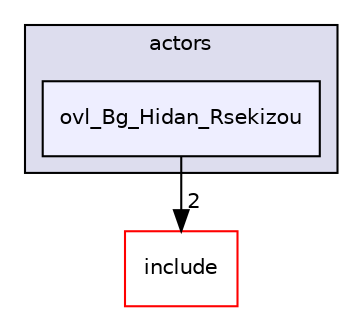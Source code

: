 digraph "src/overlays/actors/ovl_Bg_Hidan_Rsekizou" {
  compound=true
  node [ fontsize="10", fontname="Helvetica"];
  edge [ labelfontsize="10", labelfontname="Helvetica"];
  subgraph clusterdir_e93473484be31ce7bcb356bd643a22f8 {
    graph [ bgcolor="#ddddee", pencolor="black", label="actors" fontname="Helvetica", fontsize="10", URL="dir_e93473484be31ce7bcb356bd643a22f8.html"]
  dir_227ff31f3f1d92b4162134778438f6af [shape=box, label="ovl_Bg_Hidan_Rsekizou", style="filled", fillcolor="#eeeeff", pencolor="black", URL="dir_227ff31f3f1d92b4162134778438f6af.html"];
  }
  dir_d44c64559bbebec7f509842c48db8b23 [shape=box label="include" fillcolor="white" style="filled" color="red" URL="dir_d44c64559bbebec7f509842c48db8b23.html"];
  dir_227ff31f3f1d92b4162134778438f6af->dir_d44c64559bbebec7f509842c48db8b23 [headlabel="2", labeldistance=1.5 headhref="dir_000056_000000.html"];
}
